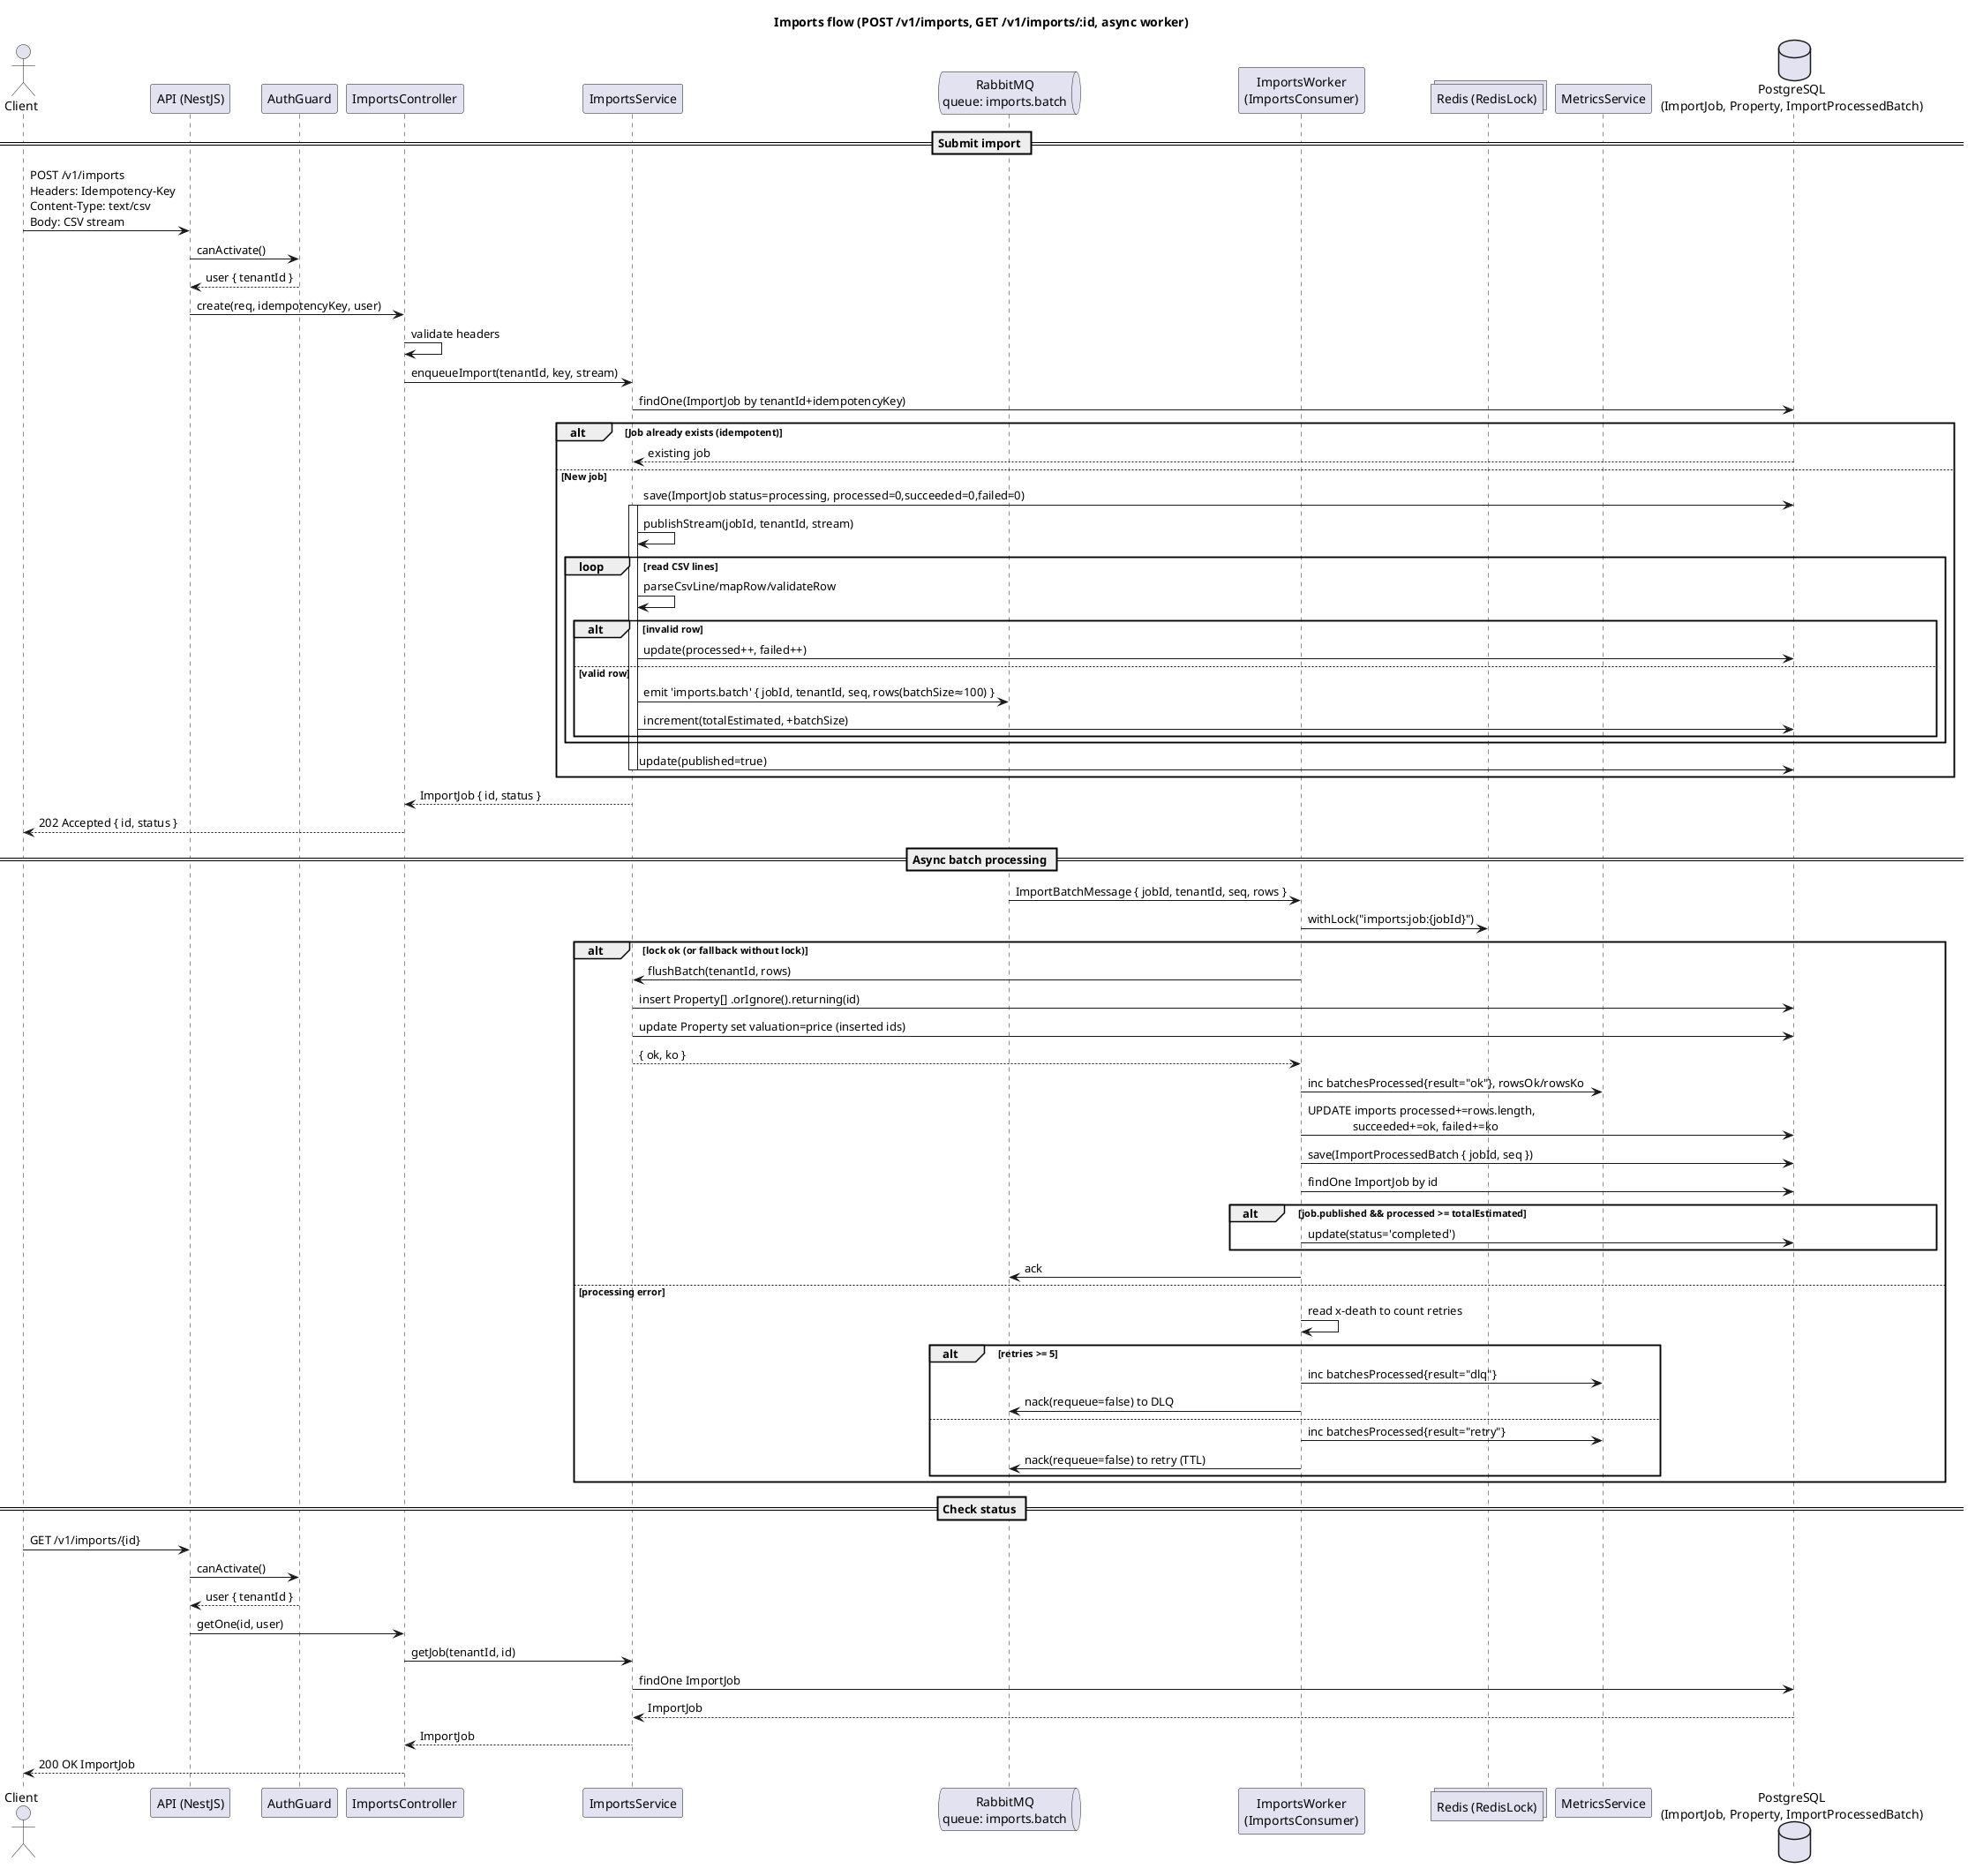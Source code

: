 @startuml imports-flow
' Imports route and async processing flow
' Source: src/modules/imports/controllers/imports.controller.ts
'         src/modules/imports/services/imports.service.ts
'         src/modules/imports/controllers/imports.consumer.ts
'         src/imports.worker.ts

title Imports flow (POST /v1/imports, GET /v1/imports/:id, async worker)

actor Client
participant "API (NestJS)" as API
participant "AuthGuard" as Auth
participant "ImportsController" as Ctrl
participant "ImportsService" as Svc
queue "RabbitMQ\nqueue: imports.batch" as RMQ
participant "ImportsWorker\n(ImportsConsumer)" as Worker
collections "Redis (RedisLock)" as Redis
participant "MetricsService" as Metrics
database "PostgreSQL\n(ImportJob, Property, ImportProcessedBatch)" as DB

== Submit import ==
Client -> API: POST /v1/imports\nHeaders: Idempotency-Key\nContent-Type: text/csv\nBody: CSV stream
API -> Auth: canActivate()
Auth --> API: user { tenantId }
API -> Ctrl: create(req, idempotencyKey, user)
Ctrl -> Ctrl: validate headers
Ctrl -> Svc: enqueueImport(tenantId, key, stream)
Svc -> DB: findOne(ImportJob by tenantId+idempotencyKey)
alt Job already exists (idempotent)
  DB --> Svc: existing job
else New job
  Svc -> DB: save(ImportJob status=processing, processed=0,succeeded=0,failed=0)
  activate Svc
  Svc -> Svc: publishStream(jobId, tenantId, stream)
  loop read CSV lines
    Svc -> Svc: parseCsvLine/mapRow/validateRow
    alt invalid row
      Svc -> DB: update(processed++, failed++)
    else valid row
      Svc -> RMQ: emit 'imports.batch' { jobId, tenantId, seq, rows(batchSize≈100) }
      Svc -> DB: increment(totalEstimated, +batchSize)
    end
  end
  Svc -> DB: update(published=true)
  deactivate Svc
end
Svc --> Ctrl: ImportJob { id, status }
Ctrl --> Client: 202 Accepted { id, status }

== Async batch processing ==
RMQ -> Worker: ImportBatchMessage { jobId, tenantId, seq, rows }
Worker -> Redis: withLock("imports:job:{jobId}")
alt lock ok (or fallback without lock)
  Worker -> Svc: flushBatch(tenantId, rows)
  Svc -> DB: insert Property[] .orIgnore().returning(id)
  Svc -> DB: update Property set valuation=price (inserted ids)
  Svc --> Worker: { ok, ko }
  Worker -> Metrics: inc batchesProcessed{result="ok"}, rowsOk/rowsKo
  Worker -> DB: UPDATE imports processed+=rows.length,\n               succeeded+=ok, failed+=ko
  Worker -> DB: save(ImportProcessedBatch { jobId, seq })
  Worker -> DB: findOne ImportJob by id
  alt job.published && processed >= totalEstimated
    Worker -> DB: update(status='completed')
  end
  Worker -> RMQ: ack
else processing error
  Worker -> Worker: read x-death to count retries
  alt retries >= 5
    Worker -> Metrics: inc batchesProcessed{result="dlq"}
    Worker -> RMQ: nack(requeue=false) to DLQ
  else
    Worker -> Metrics: inc batchesProcessed{result="retry"}
    Worker -> RMQ: nack(requeue=false) to retry (TTL)
  end
end

== Check status ==
Client -> API: GET /v1/imports/{id}
API -> Auth: canActivate()
Auth --> API: user { tenantId }
API -> Ctrl: getOne(id, user)
Ctrl -> Svc: getJob(tenantId, id)
Svc -> DB: findOne ImportJob
DB --> Svc: ImportJob
Svc --> Ctrl: ImportJob
Ctrl --> Client: 200 OK ImportJob

@enduml
